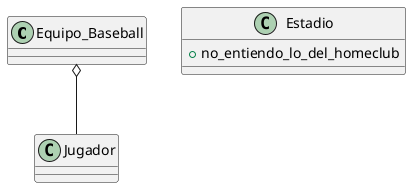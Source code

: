 @startuml Baseball
class Equipo_Baseball{

}
class Jugador{

}
class Estadio{
 + no_entiendo_lo_del_homeclub
}
Equipo_Baseball o-- Jugador


@enduml